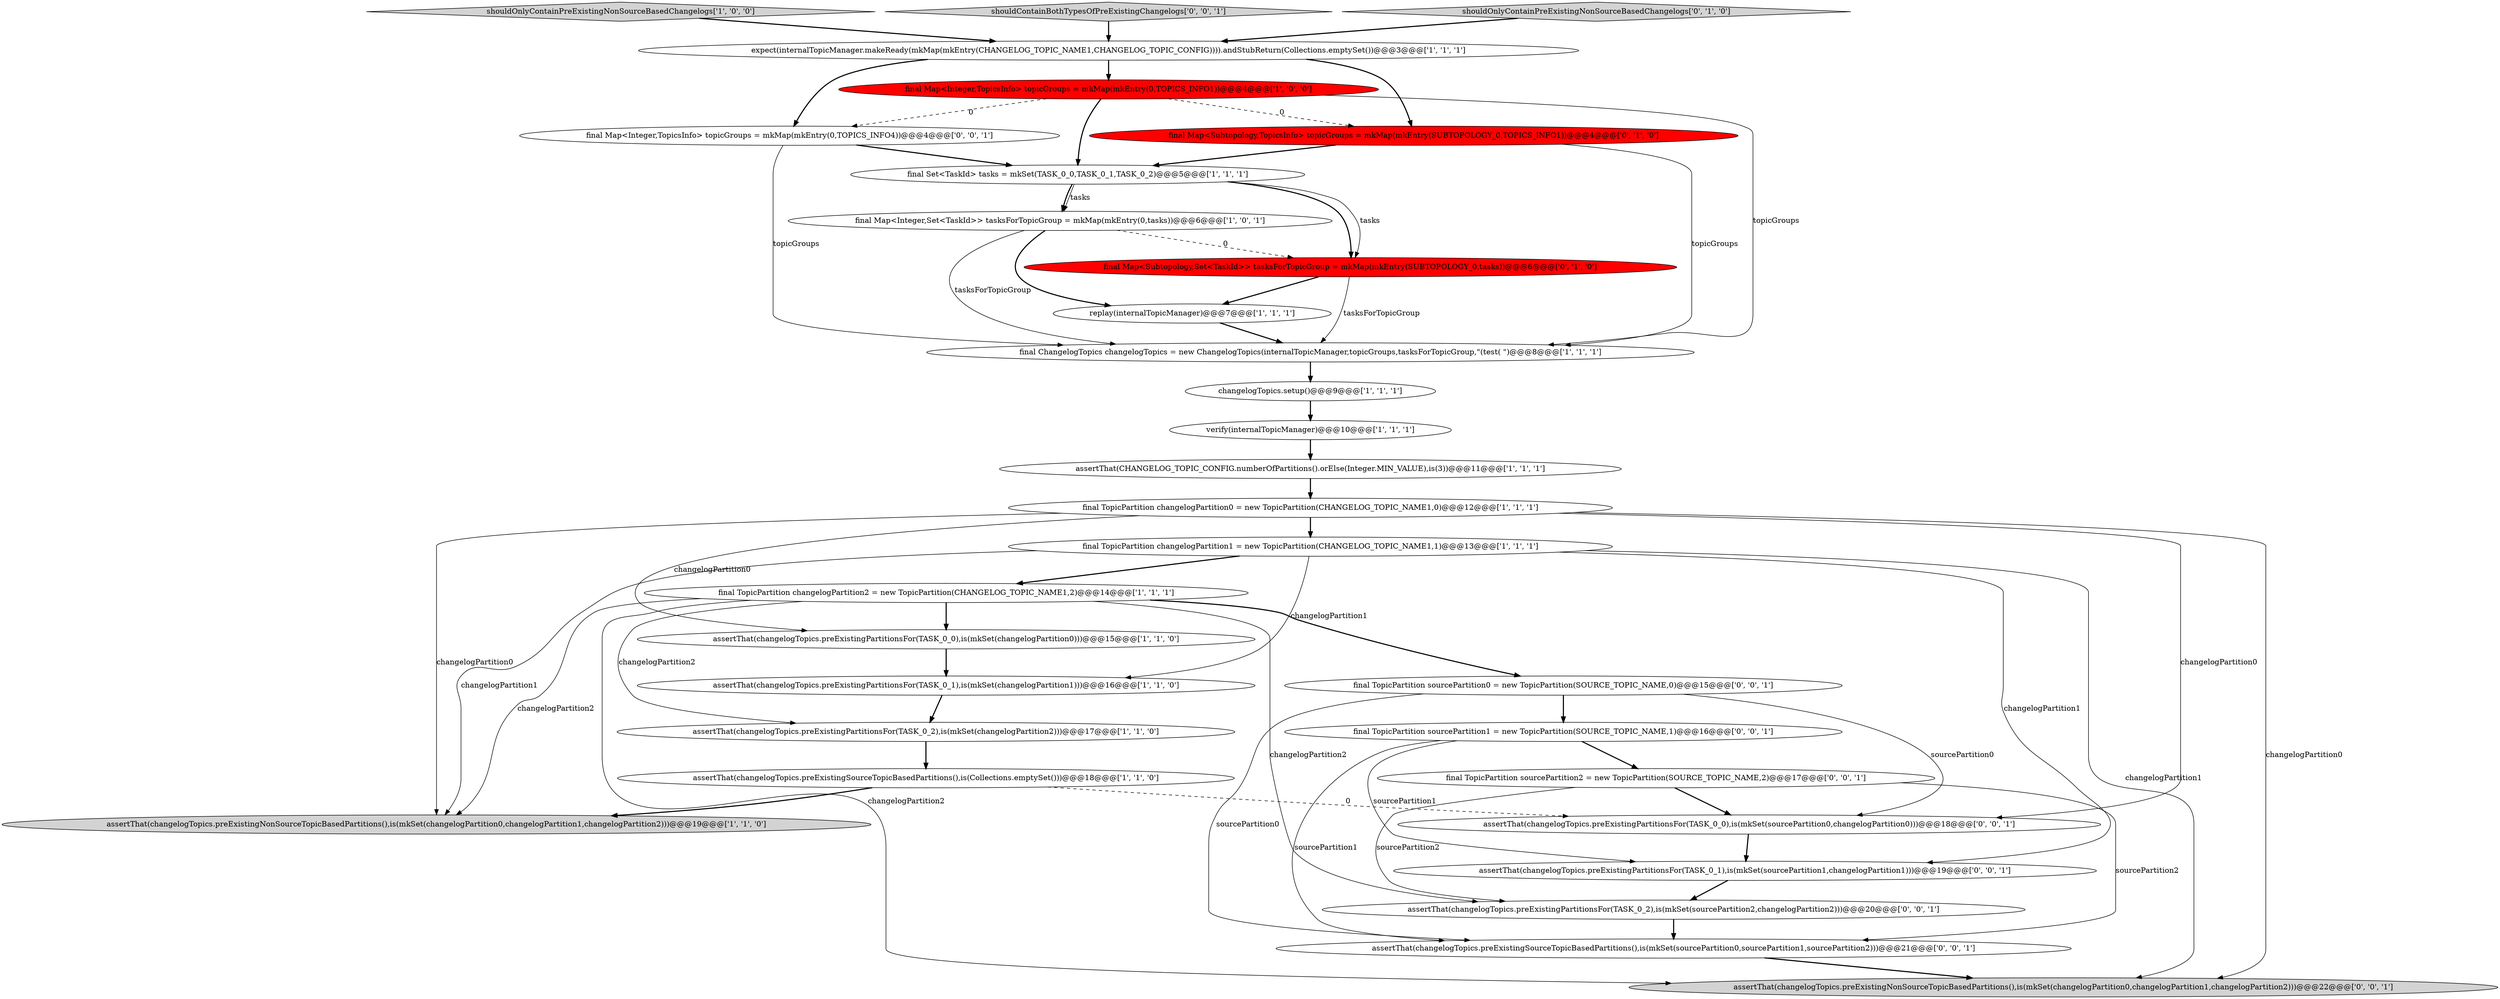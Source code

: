 digraph {
20 [style = filled, label = "final Map<Subtopology,TopicsInfo> topicGroups = mkMap(mkEntry(SUBTOPOLOGY_0,TOPICS_INFO1))@@@4@@@['0', '1', '0']", fillcolor = red, shape = ellipse image = "AAA1AAABBB2BBB"];
2 [style = filled, label = "assertThat(changelogTopics.preExistingPartitionsFor(TASK_0_2),is(mkSet(changelogPartition2)))@@@17@@@['1', '1', '0']", fillcolor = white, shape = ellipse image = "AAA0AAABBB1BBB"];
10 [style = filled, label = "final Set<TaskId> tasks = mkSet(TASK_0_0,TASK_0_1,TASK_0_2)@@@5@@@['1', '1', '1']", fillcolor = white, shape = ellipse image = "AAA0AAABBB1BBB"];
26 [style = filled, label = "final TopicPartition sourcePartition1 = new TopicPartition(SOURCE_TOPIC_NAME,1)@@@16@@@['0', '0', '1']", fillcolor = white, shape = ellipse image = "AAA0AAABBB3BBB"];
19 [style = filled, label = "final Map<Subtopology,Set<TaskId>> tasksForTopicGroup = mkMap(mkEntry(SUBTOPOLOGY_0,tasks))@@@6@@@['0', '1', '0']", fillcolor = red, shape = ellipse image = "AAA1AAABBB2BBB"];
0 [style = filled, label = "shouldOnlyContainPreExistingNonSourceBasedChangelogs['1', '0', '0']", fillcolor = lightgray, shape = diamond image = "AAA0AAABBB1BBB"];
8 [style = filled, label = "assertThat(changelogTopics.preExistingPartitionsFor(TASK_0_0),is(mkSet(changelogPartition0)))@@@15@@@['1', '1', '0']", fillcolor = white, shape = ellipse image = "AAA0AAABBB1BBB"];
3 [style = filled, label = "final Map<Integer,TopicsInfo> topicGroups = mkMap(mkEntry(0,TOPICS_INFO1))@@@4@@@['1', '0', '0']", fillcolor = red, shape = ellipse image = "AAA1AAABBB1BBB"];
16 [style = filled, label = "assertThat(changelogTopics.preExistingSourceTopicBasedPartitions(),is(Collections.emptySet()))@@@18@@@['1', '1', '0']", fillcolor = white, shape = ellipse image = "AAA0AAABBB1BBB"];
11 [style = filled, label = "assertThat(changelogTopics.preExistingNonSourceTopicBasedPartitions(),is(mkSet(changelogPartition0,changelogPartition1,changelogPartition2)))@@@19@@@['1', '1', '0']", fillcolor = lightgray, shape = ellipse image = "AAA0AAABBB1BBB"];
27 [style = filled, label = "final TopicPartition sourcePartition2 = new TopicPartition(SOURCE_TOPIC_NAME,2)@@@17@@@['0', '0', '1']", fillcolor = white, shape = ellipse image = "AAA0AAABBB3BBB"];
6 [style = filled, label = "final Map<Integer,Set<TaskId>> tasksForTopicGroup = mkMap(mkEntry(0,tasks))@@@6@@@['1', '0', '1']", fillcolor = white, shape = ellipse image = "AAA0AAABBB1BBB"];
24 [style = filled, label = "shouldContainBothTypesOfPreExistingChangelogs['0', '0', '1']", fillcolor = lightgray, shape = diamond image = "AAA0AAABBB3BBB"];
14 [style = filled, label = "changelogTopics.setup()@@@9@@@['1', '1', '1']", fillcolor = white, shape = ellipse image = "AAA0AAABBB1BBB"];
29 [style = filled, label = "assertThat(changelogTopics.preExistingPartitionsFor(TASK_0_1),is(mkSet(sourcePartition1,changelogPartition1)))@@@19@@@['0', '0', '1']", fillcolor = white, shape = ellipse image = "AAA0AAABBB3BBB"];
12 [style = filled, label = "expect(internalTopicManager.makeReady(mkMap(mkEntry(CHANGELOG_TOPIC_NAME1,CHANGELOG_TOPIC_CONFIG)))).andStubReturn(Collections.emptySet())@@@3@@@['1', '1', '1']", fillcolor = white, shape = ellipse image = "AAA0AAABBB1BBB"];
15 [style = filled, label = "verify(internalTopicManager)@@@10@@@['1', '1', '1']", fillcolor = white, shape = ellipse image = "AAA0AAABBB1BBB"];
13 [style = filled, label = "final TopicPartition changelogPartition0 = new TopicPartition(CHANGELOG_TOPIC_NAME1,0)@@@12@@@['1', '1', '1']", fillcolor = white, shape = ellipse image = "AAA0AAABBB1BBB"];
18 [style = filled, label = "shouldOnlyContainPreExistingNonSourceBasedChangelogs['0', '1', '0']", fillcolor = lightgray, shape = diamond image = "AAA0AAABBB2BBB"];
5 [style = filled, label = "assertThat(changelogTopics.preExistingPartitionsFor(TASK_0_1),is(mkSet(changelogPartition1)))@@@16@@@['1', '1', '0']", fillcolor = white, shape = ellipse image = "AAA0AAABBB1BBB"];
22 [style = filled, label = "assertThat(changelogTopics.preExistingPartitionsFor(TASK_0_2),is(mkSet(sourcePartition2,changelogPartition2)))@@@20@@@['0', '0', '1']", fillcolor = white, shape = ellipse image = "AAA0AAABBB3BBB"];
7 [style = filled, label = "final TopicPartition changelogPartition1 = new TopicPartition(CHANGELOG_TOPIC_NAME1,1)@@@13@@@['1', '1', '1']", fillcolor = white, shape = ellipse image = "AAA0AAABBB1BBB"];
30 [style = filled, label = "final TopicPartition sourcePartition0 = new TopicPartition(SOURCE_TOPIC_NAME,0)@@@15@@@['0', '0', '1']", fillcolor = white, shape = ellipse image = "AAA0AAABBB3BBB"];
1 [style = filled, label = "assertThat(CHANGELOG_TOPIC_CONFIG.numberOfPartitions().orElse(Integer.MIN_VALUE),is(3))@@@11@@@['1', '1', '1']", fillcolor = white, shape = ellipse image = "AAA0AAABBB1BBB"];
25 [style = filled, label = "assertThat(changelogTopics.preExistingSourceTopicBasedPartitions(),is(mkSet(sourcePartition0,sourcePartition1,sourcePartition2)))@@@21@@@['0', '0', '1']", fillcolor = white, shape = ellipse image = "AAA0AAABBB3BBB"];
9 [style = filled, label = "final TopicPartition changelogPartition2 = new TopicPartition(CHANGELOG_TOPIC_NAME1,2)@@@14@@@['1', '1', '1']", fillcolor = white, shape = ellipse image = "AAA0AAABBB1BBB"];
4 [style = filled, label = "replay(internalTopicManager)@@@7@@@['1', '1', '1']", fillcolor = white, shape = ellipse image = "AAA0AAABBB1BBB"];
23 [style = filled, label = "assertThat(changelogTopics.preExistingNonSourceTopicBasedPartitions(),is(mkSet(changelogPartition0,changelogPartition1,changelogPartition2)))@@@22@@@['0', '0', '1']", fillcolor = lightgray, shape = ellipse image = "AAA0AAABBB3BBB"];
21 [style = filled, label = "assertThat(changelogTopics.preExistingPartitionsFor(TASK_0_0),is(mkSet(sourcePartition0,changelogPartition0)))@@@18@@@['0', '0', '1']", fillcolor = white, shape = ellipse image = "AAA0AAABBB3BBB"];
28 [style = filled, label = "final Map<Integer,TopicsInfo> topicGroups = mkMap(mkEntry(0,TOPICS_INFO4))@@@4@@@['0', '0', '1']", fillcolor = white, shape = ellipse image = "AAA0AAABBB3BBB"];
17 [style = filled, label = "final ChangelogTopics changelogTopics = new ChangelogTopics(internalTopicManager,topicGroups,tasksForTopicGroup,\"(test( \")@@@8@@@['1', '1', '1']", fillcolor = white, shape = ellipse image = "AAA0AAABBB1BBB"];
22->25 [style = bold, label=""];
24->12 [style = bold, label=""];
3->17 [style = solid, label="topicGroups"];
3->28 [style = dashed, label="0"];
16->11 [style = bold, label=""];
4->17 [style = bold, label=""];
12->28 [style = bold, label=""];
28->10 [style = bold, label=""];
13->23 [style = solid, label="changelogPartition0"];
9->23 [style = solid, label="changelogPartition2"];
30->25 [style = solid, label="sourcePartition0"];
25->23 [style = bold, label=""];
10->19 [style = bold, label=""];
0->12 [style = bold, label=""];
30->26 [style = bold, label=""];
18->12 [style = bold, label=""];
12->20 [style = bold, label=""];
9->30 [style = bold, label=""];
9->22 [style = solid, label="changelogPartition2"];
7->5 [style = solid, label="changelogPartition1"];
27->22 [style = solid, label="sourcePartition2"];
9->8 [style = bold, label=""];
16->21 [style = dashed, label="0"];
10->6 [style = bold, label=""];
1->13 [style = bold, label=""];
26->29 [style = solid, label="sourcePartition1"];
27->25 [style = solid, label="sourcePartition2"];
13->8 [style = solid, label="changelogPartition0"];
20->10 [style = bold, label=""];
13->21 [style = solid, label="changelogPartition0"];
7->9 [style = bold, label=""];
10->6 [style = solid, label="tasks"];
3->10 [style = bold, label=""];
6->4 [style = bold, label=""];
26->27 [style = bold, label=""];
5->2 [style = bold, label=""];
19->17 [style = solid, label="tasksForTopicGroup"];
7->23 [style = solid, label="changelogPartition1"];
20->17 [style = solid, label="topicGroups"];
21->29 [style = bold, label=""];
26->25 [style = solid, label="sourcePartition1"];
8->5 [style = bold, label=""];
17->14 [style = bold, label=""];
13->7 [style = bold, label=""];
10->19 [style = solid, label="tasks"];
3->20 [style = dashed, label="0"];
6->19 [style = dashed, label="0"];
13->11 [style = solid, label="changelogPartition0"];
30->21 [style = solid, label="sourcePartition0"];
14->15 [style = bold, label=""];
12->3 [style = bold, label=""];
19->4 [style = bold, label=""];
7->11 [style = solid, label="changelogPartition1"];
29->22 [style = bold, label=""];
28->17 [style = solid, label="topicGroups"];
7->29 [style = solid, label="changelogPartition1"];
9->2 [style = solid, label="changelogPartition2"];
9->11 [style = solid, label="changelogPartition2"];
27->21 [style = bold, label=""];
6->17 [style = solid, label="tasksForTopicGroup"];
15->1 [style = bold, label=""];
2->16 [style = bold, label=""];
}

